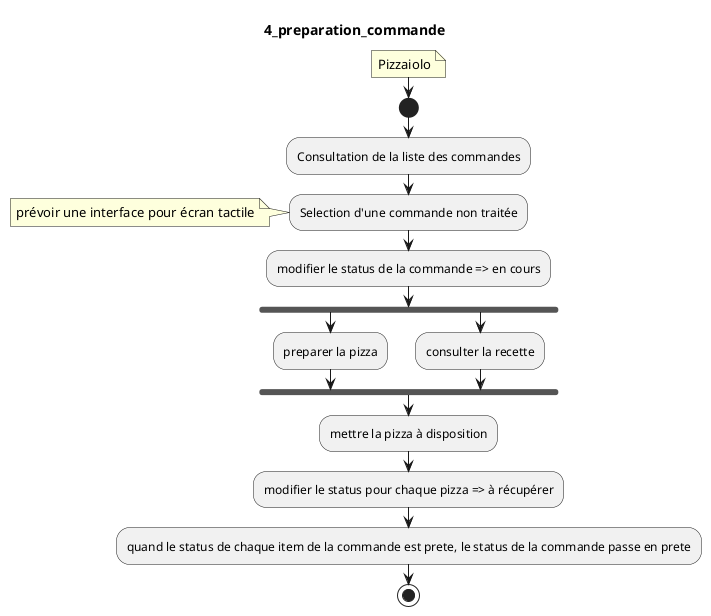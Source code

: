 @startuml
title 4_preparation_commande

note: Pizzaiolo
start

:Consultation de la liste des commandes;
:Selection d'une commande non traitée;
note: prévoir une interface pour écran tactile
:modifier le status de la commande => en cours;
fork
    :preparer la pizza;
fork again
    :consulter la recette;
endfork
:mettre la pizza à disposition;
:modifier le status pour chaque pizza => à récupérer;
:quand le status de chaque item de la commande est prete, le status de la commande passe en prete;

stop
@enduml